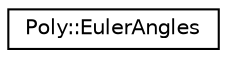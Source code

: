 digraph "Graphical Class Hierarchy"
{
  edge [fontname="Helvetica",fontsize="10",labelfontname="Helvetica",labelfontsize="10"];
  node [fontname="Helvetica",fontsize="10",shape=record];
  rankdir="LR";
  Node0 [label="Poly::EulerAngles",height=0.2,width=0.4,color="black", fillcolor="white", style="filled",URL="$struct_poly_1_1_euler_angles.html",tooltip="Represents simple rotation in 3D space."];
}
